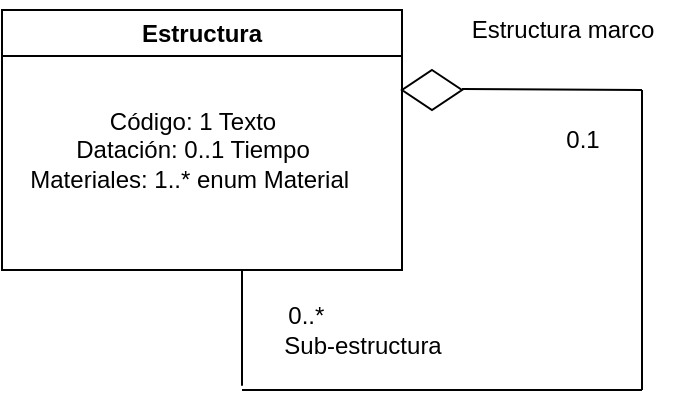 <mxfile>
    <diagram id="CmVP9zHI-lHdfhTUAwv8" name="Página-1">
        <mxGraphModel dx="571" dy="427" grid="1" gridSize="10" guides="1" tooltips="1" connect="1" arrows="1" fold="1" page="1" pageScale="1" pageWidth="827" pageHeight="1169" math="0" shadow="0">
            <root>
                <mxCell id="0"/>
                <mxCell id="1" parent="0"/>
                <mxCell id="2" value="Estructura" style="swimlane;whiteSpace=wrap;html=1;" vertex="1" parent="1">
                    <mxGeometry x="80" y="120" width="200" height="130" as="geometry"/>
                </mxCell>
                <mxCell id="3" value="Código: 1 Texto&lt;br/&gt;Datación: 0..1 Tiempo&lt;br/&gt;Materiales: 1..* enum Material&amp;nbsp;" style="text;html=1;align=center;verticalAlign=middle;resizable=0;points=[];autosize=1;strokeColor=none;fillColor=none;" vertex="1" parent="2">
                    <mxGeometry y="40" width="190" height="60" as="geometry"/>
                </mxCell>
                <mxCell id="4" value="" style="rhombus;whiteSpace=wrap;html=1;" vertex="1" parent="1">
                    <mxGeometry x="280" y="150" width="30" height="20" as="geometry"/>
                </mxCell>
                <mxCell id="7" value="" style="endArrow=none;html=1;" edge="1" parent="1">
                    <mxGeometry width="50" height="50" relative="1" as="geometry">
                        <mxPoint x="310" y="159.5" as="sourcePoint"/>
                        <mxPoint x="400" y="160" as="targetPoint"/>
                    </mxGeometry>
                </mxCell>
                <mxCell id="8" value="" style="endArrow=none;html=1;" edge="1" parent="1">
                    <mxGeometry width="50" height="50" relative="1" as="geometry">
                        <mxPoint x="400" y="310" as="sourcePoint"/>
                        <mxPoint x="400" y="160" as="targetPoint"/>
                    </mxGeometry>
                </mxCell>
                <mxCell id="9" value="" style="endArrow=none;html=1;" edge="1" parent="1">
                    <mxGeometry width="50" height="50" relative="1" as="geometry">
                        <mxPoint x="200" y="310" as="sourcePoint"/>
                        <mxPoint x="400" y="310" as="targetPoint"/>
                    </mxGeometry>
                </mxCell>
                <mxCell id="10" value="" style="endArrow=none;html=1;" edge="1" parent="1">
                    <mxGeometry width="50" height="50" relative="1" as="geometry">
                        <mxPoint x="200" y="300" as="sourcePoint"/>
                        <mxPoint x="200" y="250" as="targetPoint"/>
                        <Array as="points">
                            <mxPoint x="200" y="310"/>
                            <mxPoint x="200" y="300"/>
                        </Array>
                    </mxGeometry>
                </mxCell>
                <mxCell id="11" value="0.1" style="text;html=1;align=center;verticalAlign=middle;resizable=0;points=[];autosize=1;strokeColor=none;fillColor=none;" vertex="1" parent="1">
                    <mxGeometry x="350" y="170" width="40" height="30" as="geometry"/>
                </mxCell>
                <mxCell id="12" value="0..*&amp;nbsp; &amp;nbsp; &amp;nbsp; &amp;nbsp; &amp;nbsp; &amp;nbsp; &amp;nbsp; &amp;nbsp; &amp;nbsp;&lt;br&gt;Sub-estructura" style="text;html=1;align=center;verticalAlign=middle;resizable=0;points=[];autosize=1;strokeColor=none;fillColor=none;" vertex="1" parent="1">
                    <mxGeometry x="210" y="260" width="100" height="40" as="geometry"/>
                </mxCell>
                <mxCell id="13" value="Estructura marco" style="text;html=1;align=center;verticalAlign=middle;resizable=0;points=[];autosize=1;strokeColor=none;fillColor=none;" vertex="1" parent="1">
                    <mxGeometry x="305" y="115" width="110" height="30" as="geometry"/>
                </mxCell>
            </root>
        </mxGraphModel>
    </diagram>
</mxfile>